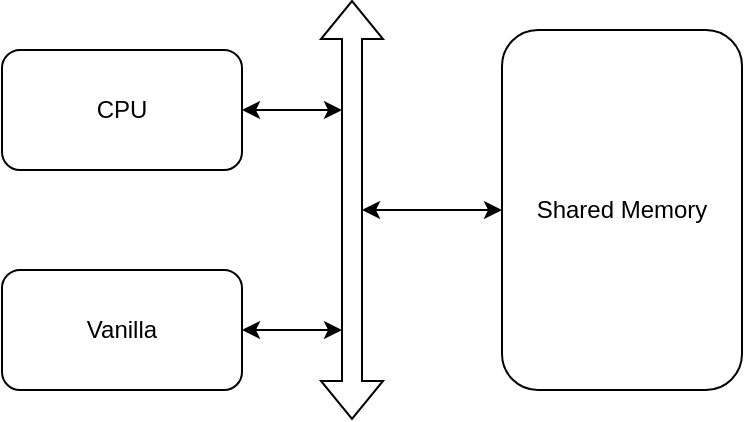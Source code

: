 <mxfile version="20.2.3" type="device"><diagram id="ACOg41SwzcYdof_oHiYl" name="Page-1"><mxGraphModel dx="1422" dy="752" grid="1" gridSize="10" guides="1" tooltips="1" connect="1" arrows="1" fold="1" page="1" pageScale="1" pageWidth="850" pageHeight="1100" math="0" shadow="0"><root><mxCell id="0"/><mxCell id="1" parent="0"/><mxCell id="ECQmdqHwAnmLOCsFV9R6-1" value="" style="shape=flexArrow;endArrow=classic;startArrow=classic;html=1;rounded=0;" parent="1" edge="1"><mxGeometry width="100" height="100" relative="1" as="geometry"><mxPoint x="365" y="425" as="sourcePoint"/><mxPoint x="365" y="215" as="targetPoint"/></mxGeometry></mxCell><mxCell id="ECQmdqHwAnmLOCsFV9R6-2" value="CPU" style="rounded=1;whiteSpace=wrap;html=1;" parent="1" vertex="1"><mxGeometry x="190" y="240" width="120" height="60" as="geometry"/></mxCell><mxCell id="ECQmdqHwAnmLOCsFV9R6-3" value="Vanilla" style="rounded=1;whiteSpace=wrap;html=1;" parent="1" vertex="1"><mxGeometry x="190" y="350" width="120" height="60" as="geometry"/></mxCell><mxCell id="ECQmdqHwAnmLOCsFV9R6-4" value="Shared Memory" style="rounded=1;whiteSpace=wrap;html=1;" parent="1" vertex="1"><mxGeometry x="440" y="230" width="120" height="180" as="geometry"/></mxCell><mxCell id="ECQmdqHwAnmLOCsFV9R6-7" value="" style="endArrow=classic;startArrow=classic;html=1;rounded=0;entryX=0;entryY=0.5;entryDx=0;entryDy=0;" parent="1" target="ECQmdqHwAnmLOCsFV9R6-4" edge="1"><mxGeometry width="50" height="50" relative="1" as="geometry"><mxPoint x="370" y="320" as="sourcePoint"/><mxPoint x="450" y="370" as="targetPoint"/></mxGeometry></mxCell><mxCell id="ECQmdqHwAnmLOCsFV9R6-9" value="" style="endArrow=classic;startArrow=classic;html=1;rounded=0;exitX=1;exitY=0.5;exitDx=0;exitDy=0;" parent="1" source="ECQmdqHwAnmLOCsFV9R6-2" edge="1"><mxGeometry width="50" height="50" relative="1" as="geometry"><mxPoint x="400" y="420" as="sourcePoint"/><mxPoint x="360" y="270" as="targetPoint"/></mxGeometry></mxCell><mxCell id="ECQmdqHwAnmLOCsFV9R6-10" value="" style="endArrow=classic;startArrow=classic;html=1;rounded=0;exitX=1;exitY=0.5;exitDx=0;exitDy=0;" parent="1" source="ECQmdqHwAnmLOCsFV9R6-3" edge="1"><mxGeometry width="50" height="50" relative="1" as="geometry"><mxPoint x="400" y="420" as="sourcePoint"/><mxPoint x="360" y="380" as="targetPoint"/></mxGeometry></mxCell></root></mxGraphModel></diagram></mxfile>